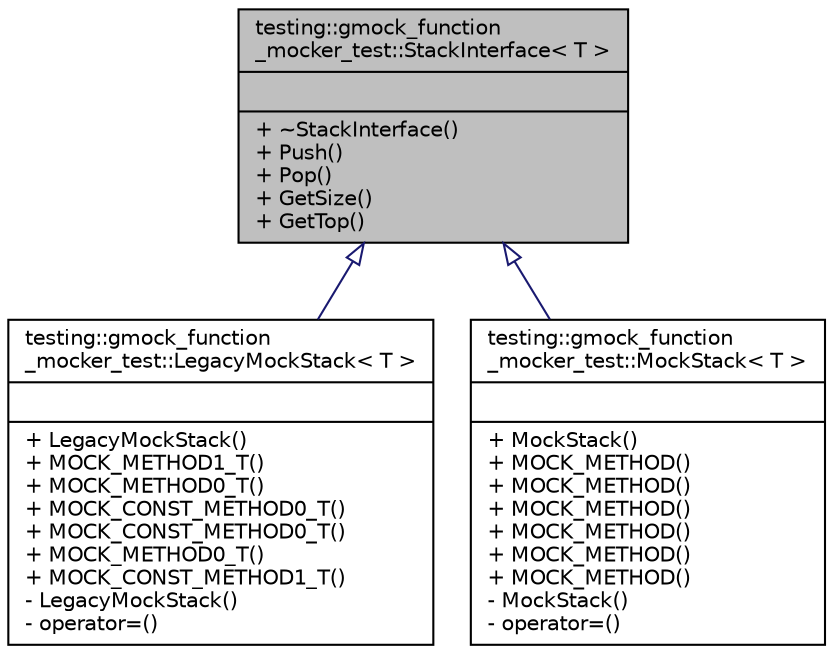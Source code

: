 digraph "testing::gmock_function_mocker_test::StackInterface&lt; T &gt;"
{
 // LATEX_PDF_SIZE
  bgcolor="transparent";
  edge [fontname="Helvetica",fontsize="10",labelfontname="Helvetica",labelfontsize="10"];
  node [fontname="Helvetica",fontsize="10",shape=record];
  Node1 [label="{testing::gmock_function\l_mocker_test::StackInterface\< T \>\n||+ ~StackInterface()\l+ Push()\l+ Pop()\l+ GetSize()\l+ GetTop()\l}",height=0.2,width=0.4,color="black", fillcolor="grey75", style="filled", fontcolor="black",tooltip=" "];
  Node1 -> Node2 [dir="back",color="midnightblue",fontsize="10",style="solid",arrowtail="onormal",fontname="Helvetica"];
  Node2 [label="{testing::gmock_function\l_mocker_test::LegacyMockStack\< T \>\n||+ LegacyMockStack()\l+ MOCK_METHOD1_T()\l+ MOCK_METHOD0_T()\l+ MOCK_CONST_METHOD0_T()\l+ MOCK_CONST_METHOD0_T()\l+ MOCK_METHOD0_T()\l+ MOCK_CONST_METHOD1_T()\l- LegacyMockStack()\l- operator=()\l}",height=0.2,width=0.4,color="black",URL="$classtesting_1_1gmock__function__mocker__test_1_1LegacyMockStack.html",tooltip=" "];
  Node1 -> Node3 [dir="back",color="midnightblue",fontsize="10",style="solid",arrowtail="onormal",fontname="Helvetica"];
  Node3 [label="{testing::gmock_function\l_mocker_test::MockStack\< T \>\n||+ MockStack()\l+ MOCK_METHOD()\l+ MOCK_METHOD()\l+ MOCK_METHOD()\l+ MOCK_METHOD()\l+ MOCK_METHOD()\l+ MOCK_METHOD()\l- MockStack()\l- operator=()\l}",height=0.2,width=0.4,color="black",URL="$classtesting_1_1gmock__function__mocker__test_1_1MockStack.html",tooltip=" "];
}
